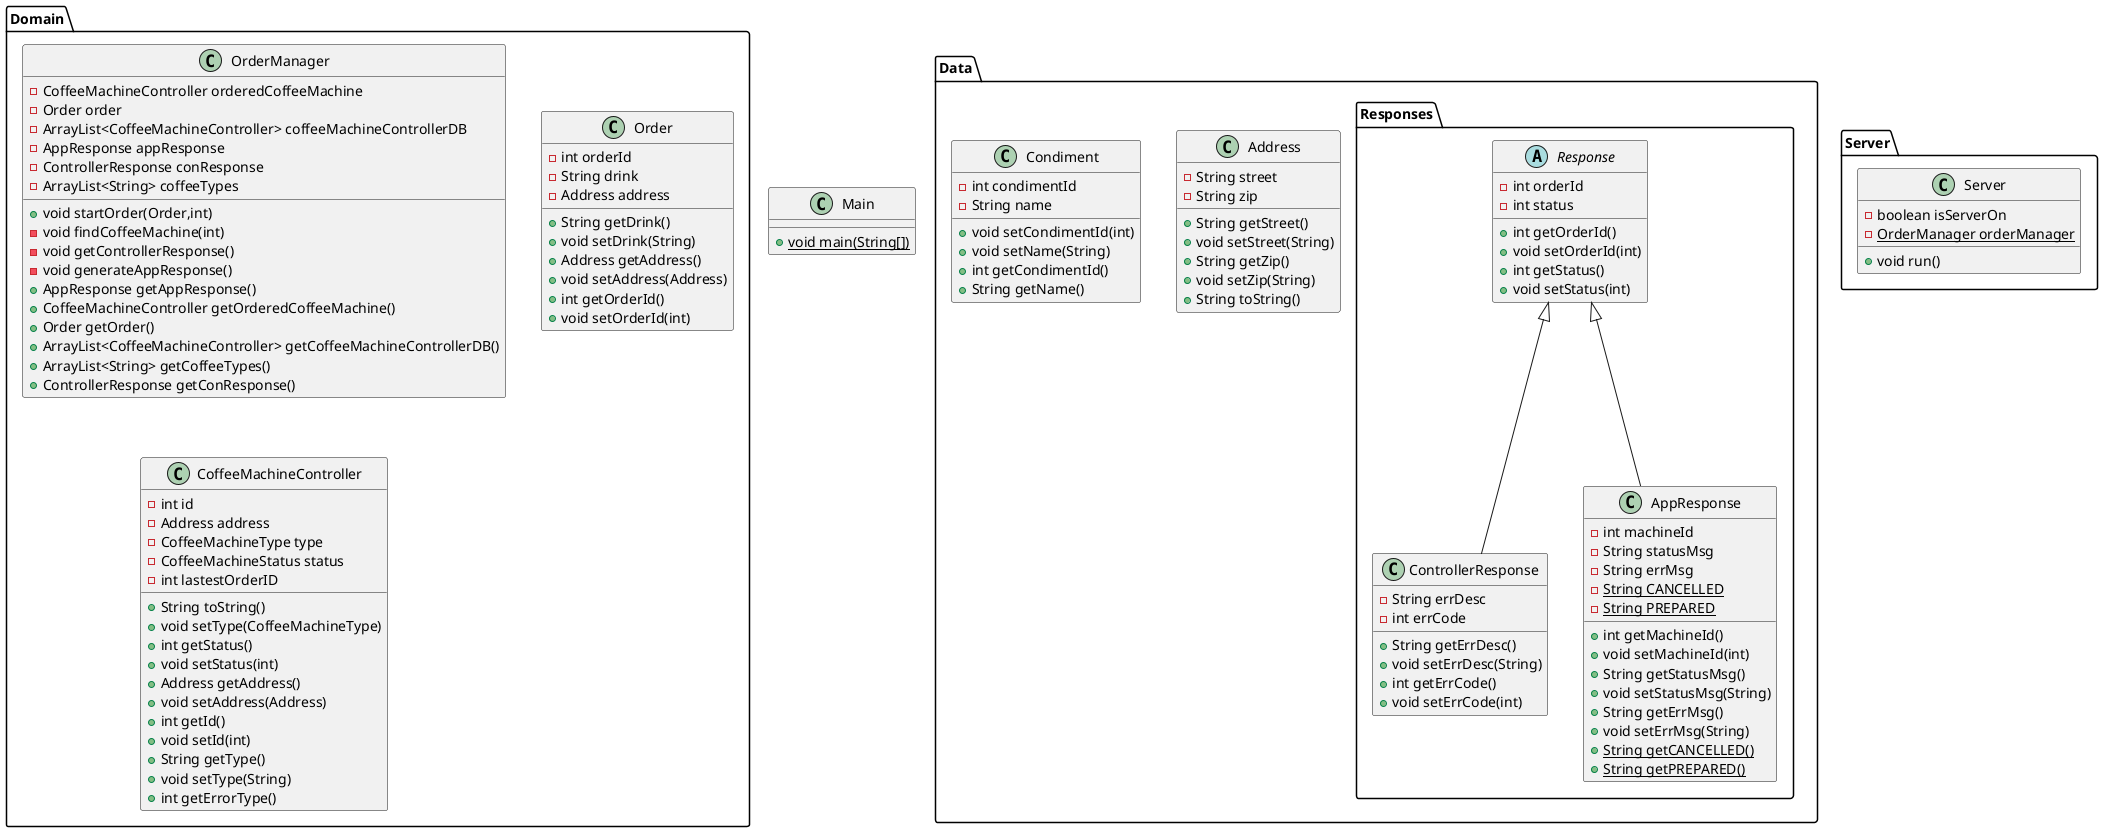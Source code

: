 @startuml
class Domain.OrderManager {
- CoffeeMachineController orderedCoffeeMachine
- Order order
- ArrayList<CoffeeMachineController> coffeeMachineControllerDB
- AppResponse appResponse
- ControllerResponse conResponse
- ArrayList<String> coffeeTypes
+ void startOrder(Order,int)
- void findCoffeeMachine(int)
- void getControllerResponse()
- void generateAppResponse()
+ AppResponse getAppResponse()
+ CoffeeMachineController getOrderedCoffeeMachine()
+ Order getOrder()
+ ArrayList<CoffeeMachineController> getCoffeeMachineControllerDB()
+ ArrayList<String> getCoffeeTypes()
+ ControllerResponse getConResponse()
}
class Data.Address {
- String street
- String zip
+ String getStreet()
+ void setStreet(String)
+ String getZip()
+ void setZip(String)
+ String toString()
}
class Domain.Order {
- int orderId
- String drink
- Address address
+ String getDrink()
+ void setDrink(String)
+ Address getAddress()
+ void setAddress(Address)
+ int getOrderId()
+ void setOrderId(int)
}
abstract class Data.Responses.Response {
- int orderId
- int status
+ int getOrderId()
+ void setOrderId(int)
+ int getStatus()
+ void setStatus(int)
}
class Data.Condiment {
- int condimentId
- String name
+ void setCondimentId(int)
+ void setName(String)
+ int getCondimentId()
+ String getName()
}
class Server.Server {
- boolean isServerOn
- {static} OrderManager orderManager
+ void run()
}
class Domain.CoffeeMachineController {
- int id
- Address address
- CoffeeMachineType type
- CoffeeMachineStatus status
- int lastestOrderID
+ String toString()
+ void setType(CoffeeMachineType)
+ int getStatus()
+ void setStatus(int)
+ Address getAddress()
+ void setAddress(Address)
+ int getId()
+ void setId(int)
+ String getType()
+ void setType(String)
+ int getErrorType()
}
class Data.Responses.ControllerResponse {
- String errDesc
- int errCode
+ String getErrDesc()
+ void setErrDesc(String)
+ int getErrCode()
+ void setErrCode(int)
}
class Data.Responses.AppResponse {
- int machineId
- String statusMsg
- String errMsg
- {static} String CANCELLED
- {static} String PREPARED
+ int getMachineId()
+ void setMachineId(int)
+ String getStatusMsg()
+ void setStatusMsg(String)
+ String getErrMsg()
+ void setErrMsg(String)
+ {static} String getCANCELLED()
+ {static} String getPREPARED()
}
class Main {
+ {static} void main(String[])
}


Data.Responses.Response <|-- Data.Responses.ControllerResponse
Data.Responses.Response <|-- Data.Responses.AppResponse
@enduml